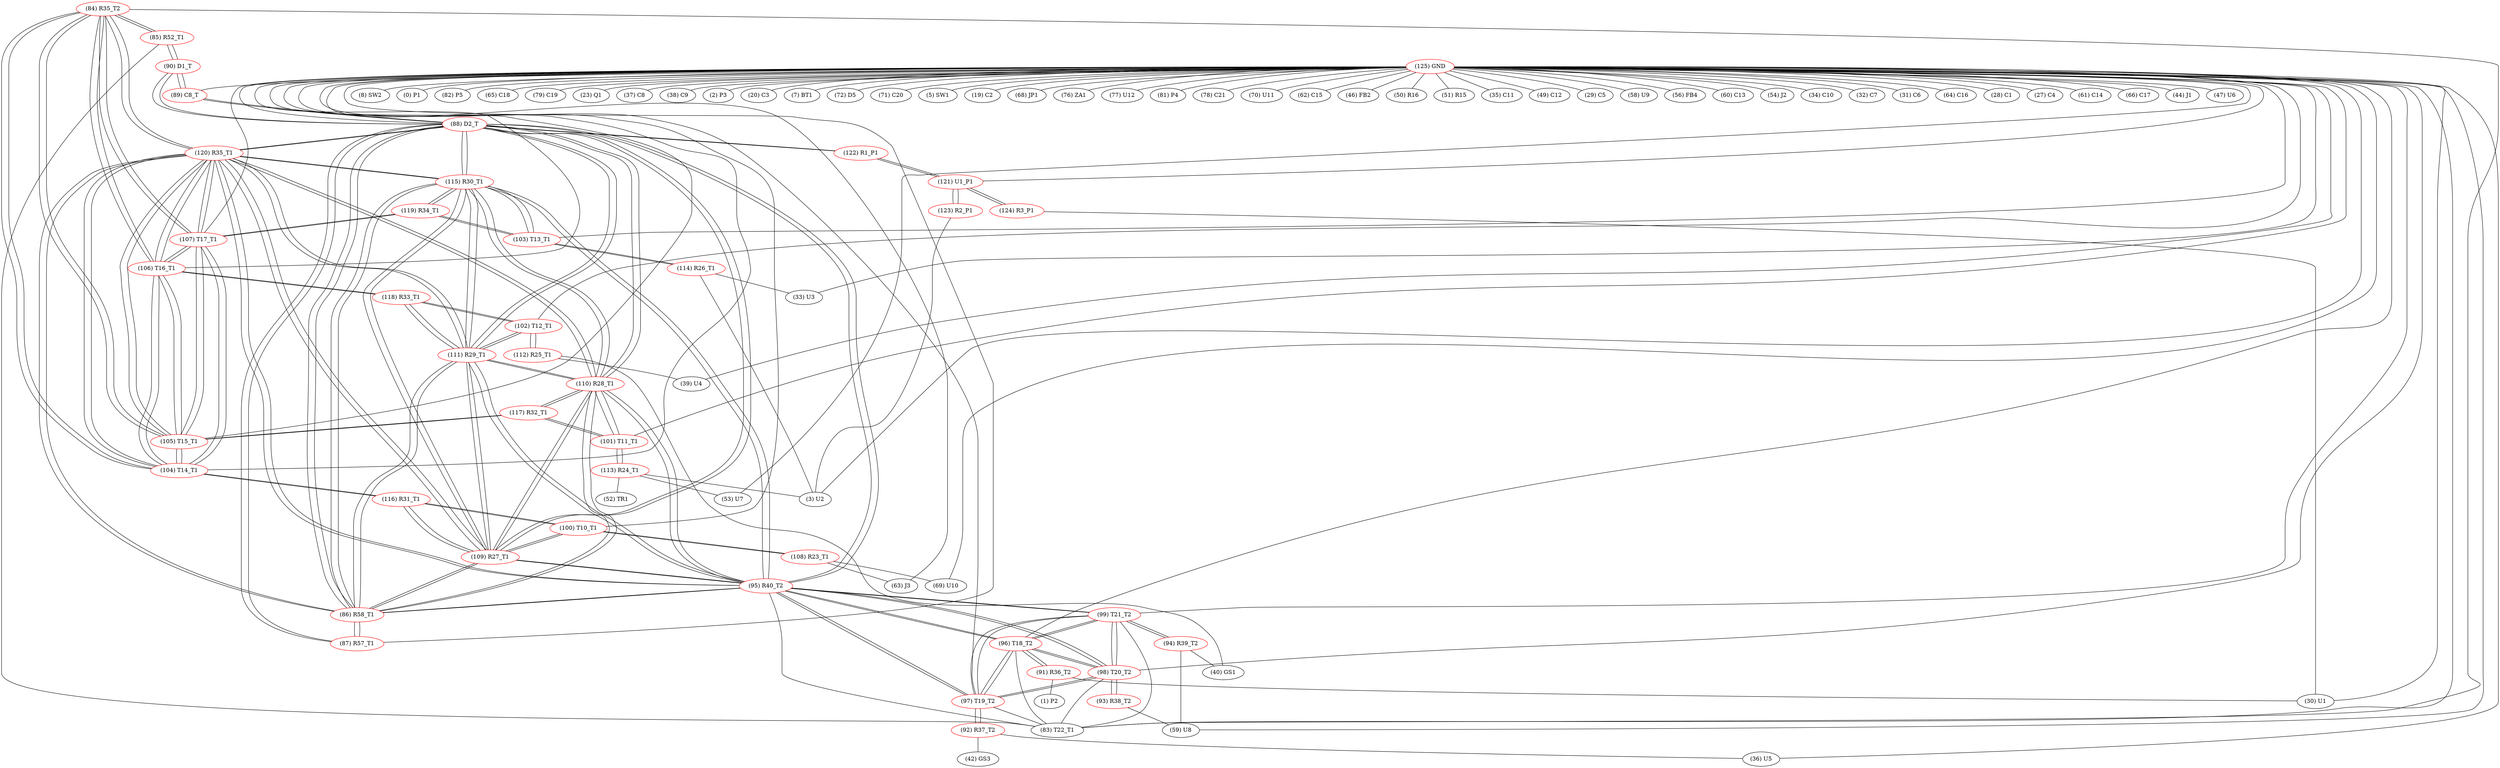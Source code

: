 graph {
	84 [label="(84) R35_T2" color=red]
	85 [label="(85) R52_T1"]
	83 [label="(83) T22_T1"]
	104 [label="(104) T14_T1"]
	105 [label="(105) T15_T1"]
	107 [label="(107) T17_T1"]
	106 [label="(106) T16_T1"]
	120 [label="(120) R35_T1"]
	85 [label="(85) R52_T1" color=red]
	90 [label="(90) D1_T"]
	84 [label="(84) R35_T2"]
	83 [label="(83) T22_T1"]
	86 [label="(86) R58_T1" color=red]
	88 [label="(88) D2_T"]
	95 [label="(95) R40_T2"]
	109 [label="(109) R27_T1"]
	110 [label="(110) R28_T1"]
	111 [label="(111) R29_T1"]
	115 [label="(115) R30_T1"]
	120 [label="(120) R35_T1"]
	87 [label="(87) R57_T1"]
	87 [label="(87) R57_T1" color=red]
	88 [label="(88) D2_T"]
	86 [label="(86) R58_T1"]
	88 [label="(88) D2_T" color=red]
	86 [label="(86) R58_T1"]
	95 [label="(95) R40_T2"]
	109 [label="(109) R27_T1"]
	110 [label="(110) R28_T1"]
	111 [label="(111) R29_T1"]
	115 [label="(115) R30_T1"]
	120 [label="(120) R35_T1"]
	90 [label="(90) D1_T"]
	89 [label="(89) C8_T"]
	87 [label="(87) R57_T1"]
	122 [label="(122) R1_P1"]
	89 [label="(89) C8_T" color=red]
	90 [label="(90) D1_T"]
	88 [label="(88) D2_T"]
	90 [label="(90) D1_T" color=red]
	88 [label="(88) D2_T"]
	89 [label="(89) C8_T"]
	85 [label="(85) R52_T1"]
	91 [label="(91) R36_T2" color=red]
	30 [label="(30) U1"]
	1 [label="(1) P2"]
	96 [label="(96) T18_T2"]
	92 [label="(92) R37_T2" color=red]
	36 [label="(36) U5"]
	42 [label="(42) GS3"]
	97 [label="(97) T19_T2"]
	93 [label="(93) R38_T2" color=red]
	59 [label="(59) U8"]
	98 [label="(98) T20_T2"]
	94 [label="(94) R39_T2" color=red]
	59 [label="(59) U8"]
	40 [label="(40) GS1"]
	99 [label="(99) T21_T2"]
	95 [label="(95) R40_T2" color=red]
	88 [label="(88) D2_T"]
	86 [label="(86) R58_T1"]
	109 [label="(109) R27_T1"]
	110 [label="(110) R28_T1"]
	111 [label="(111) R29_T1"]
	115 [label="(115) R30_T1"]
	120 [label="(120) R35_T1"]
	98 [label="(98) T20_T2"]
	99 [label="(99) T21_T2"]
	97 [label="(97) T19_T2"]
	83 [label="(83) T22_T1"]
	96 [label="(96) T18_T2"]
	96 [label="(96) T18_T2" color=red]
	98 [label="(98) T20_T2"]
	99 [label="(99) T21_T2"]
	97 [label="(97) T19_T2"]
	95 [label="(95) R40_T2"]
	83 [label="(83) T22_T1"]
	91 [label="(91) R36_T2"]
	97 [label="(97) T19_T2" color=red]
	98 [label="(98) T20_T2"]
	99 [label="(99) T21_T2"]
	95 [label="(95) R40_T2"]
	83 [label="(83) T22_T1"]
	96 [label="(96) T18_T2"]
	92 [label="(92) R37_T2"]
	98 [label="(98) T20_T2" color=red]
	99 [label="(99) T21_T2"]
	97 [label="(97) T19_T2"]
	95 [label="(95) R40_T2"]
	83 [label="(83) T22_T1"]
	96 [label="(96) T18_T2"]
	93 [label="(93) R38_T2"]
	99 [label="(99) T21_T2" color=red]
	98 [label="(98) T20_T2"]
	97 [label="(97) T19_T2"]
	95 [label="(95) R40_T2"]
	83 [label="(83) T22_T1"]
	96 [label="(96) T18_T2"]
	94 [label="(94) R39_T2"]
	100 [label="(100) T10_T1" color=red]
	108 [label="(108) R23_T1"]
	116 [label="(116) R31_T1"]
	109 [label="(109) R27_T1"]
	101 [label="(101) T11_T1" color=red]
	113 [label="(113) R24_T1"]
	117 [label="(117) R32_T1"]
	110 [label="(110) R28_T1"]
	102 [label="(102) T12_T1" color=red]
	118 [label="(118) R33_T1"]
	111 [label="(111) R29_T1"]
	112 [label="(112) R25_T1"]
	103 [label="(103) T13_T1" color=red]
	119 [label="(119) R34_T1"]
	115 [label="(115) R30_T1"]
	114 [label="(114) R26_T1"]
	104 [label="(104) T14_T1" color=red]
	105 [label="(105) T15_T1"]
	107 [label="(107) T17_T1"]
	106 [label="(106) T16_T1"]
	120 [label="(120) R35_T1"]
	84 [label="(84) R35_T2"]
	116 [label="(116) R31_T1"]
	105 [label="(105) T15_T1" color=red]
	104 [label="(104) T14_T1"]
	107 [label="(107) T17_T1"]
	106 [label="(106) T16_T1"]
	120 [label="(120) R35_T1"]
	84 [label="(84) R35_T2"]
	117 [label="(117) R32_T1"]
	106 [label="(106) T16_T1" color=red]
	104 [label="(104) T14_T1"]
	105 [label="(105) T15_T1"]
	107 [label="(107) T17_T1"]
	120 [label="(120) R35_T1"]
	84 [label="(84) R35_T2"]
	118 [label="(118) R33_T1"]
	107 [label="(107) T17_T1" color=red]
	104 [label="(104) T14_T1"]
	105 [label="(105) T15_T1"]
	106 [label="(106) T16_T1"]
	120 [label="(120) R35_T1"]
	84 [label="(84) R35_T2"]
	119 [label="(119) R34_T1"]
	108 [label="(108) R23_T1" color=red]
	63 [label="(63) J3"]
	69 [label="(69) U10"]
	100 [label="(100) T10_T1"]
	109 [label="(109) R27_T1" color=red]
	88 [label="(88) D2_T"]
	86 [label="(86) R58_T1"]
	95 [label="(95) R40_T2"]
	110 [label="(110) R28_T1"]
	111 [label="(111) R29_T1"]
	115 [label="(115) R30_T1"]
	120 [label="(120) R35_T1"]
	116 [label="(116) R31_T1"]
	100 [label="(100) T10_T1"]
	110 [label="(110) R28_T1" color=red]
	88 [label="(88) D2_T"]
	86 [label="(86) R58_T1"]
	95 [label="(95) R40_T2"]
	109 [label="(109) R27_T1"]
	111 [label="(111) R29_T1"]
	115 [label="(115) R30_T1"]
	120 [label="(120) R35_T1"]
	117 [label="(117) R32_T1"]
	101 [label="(101) T11_T1"]
	111 [label="(111) R29_T1" color=red]
	88 [label="(88) D2_T"]
	86 [label="(86) R58_T1"]
	95 [label="(95) R40_T2"]
	109 [label="(109) R27_T1"]
	110 [label="(110) R28_T1"]
	115 [label="(115) R30_T1"]
	120 [label="(120) R35_T1"]
	118 [label="(118) R33_T1"]
	102 [label="(102) T12_T1"]
	112 [label="(112) R25_T1" color=red]
	40 [label="(40) GS1"]
	39 [label="(39) U4"]
	102 [label="(102) T12_T1"]
	113 [label="(113) R24_T1" color=red]
	52 [label="(52) TR1"]
	3 [label="(3) U2"]
	53 [label="(53) U7"]
	101 [label="(101) T11_T1"]
	114 [label="(114) R26_T1" color=red]
	33 [label="(33) U3"]
	3 [label="(3) U2"]
	103 [label="(103) T13_T1"]
	115 [label="(115) R30_T1" color=red]
	88 [label="(88) D2_T"]
	86 [label="(86) R58_T1"]
	95 [label="(95) R40_T2"]
	109 [label="(109) R27_T1"]
	110 [label="(110) R28_T1"]
	111 [label="(111) R29_T1"]
	120 [label="(120) R35_T1"]
	103 [label="(103) T13_T1"]
	119 [label="(119) R34_T1"]
	116 [label="(116) R31_T1" color=red]
	109 [label="(109) R27_T1"]
	100 [label="(100) T10_T1"]
	104 [label="(104) T14_T1"]
	117 [label="(117) R32_T1" color=red]
	105 [label="(105) T15_T1"]
	101 [label="(101) T11_T1"]
	110 [label="(110) R28_T1"]
	118 [label="(118) R33_T1" color=red]
	106 [label="(106) T16_T1"]
	111 [label="(111) R29_T1"]
	102 [label="(102) T12_T1"]
	119 [label="(119) R34_T1" color=red]
	107 [label="(107) T17_T1"]
	103 [label="(103) T13_T1"]
	115 [label="(115) R30_T1"]
	120 [label="(120) R35_T1" color=red]
	88 [label="(88) D2_T"]
	86 [label="(86) R58_T1"]
	95 [label="(95) R40_T2"]
	109 [label="(109) R27_T1"]
	110 [label="(110) R28_T1"]
	111 [label="(111) R29_T1"]
	115 [label="(115) R30_T1"]
	104 [label="(104) T14_T1"]
	105 [label="(105) T15_T1"]
	107 [label="(107) T17_T1"]
	106 [label="(106) T16_T1"]
	84 [label="(84) R35_T2"]
	121 [label="(121) U1_P1" color=red]
	124 [label="(124) R3_P1"]
	123 [label="(123) R2_P1"]
	122 [label="(122) R1_P1"]
	122 [label="(122) R1_P1" color=red]
	88 [label="(88) D2_T"]
	121 [label="(121) U1_P1"]
	123 [label="(123) R2_P1" color=red]
	3 [label="(3) U2"]
	121 [label="(121) U1_P1"]
	124 [label="(124) R3_P1" color=red]
	30 [label="(30) U1"]
	121 [label="(121) U1_P1"]
	125 [label="(125) GND" color=red]
	63 [label="(63) J3"]
	8 [label="(8) SW2"]
	0 [label="(0) P1"]
	82 [label="(82) P5"]
	65 [label="(65) C18"]
	53 [label="(53) U7"]
	39 [label="(39) U4"]
	79 [label="(79) C19"]
	23 [label="(23) Q1"]
	37 [label="(37) C8"]
	38 [label="(38) C9"]
	69 [label="(69) U10"]
	36 [label="(36) U5"]
	2 [label="(2) P3"]
	3 [label="(3) U2"]
	20 [label="(20) C3"]
	7 [label="(7) BT1"]
	72 [label="(72) D5"]
	71 [label="(71) C20"]
	5 [label="(5) SW1"]
	19 [label="(19) C2"]
	68 [label="(68) JP1"]
	76 [label="(76) ZA1"]
	77 [label="(77) U12"]
	81 [label="(81) P4"]
	78 [label="(78) C21"]
	70 [label="(70) U11"]
	59 [label="(59) U8"]
	62 [label="(62) C15"]
	46 [label="(46) FB2"]
	50 [label="(50) R16"]
	51 [label="(51) R15"]
	33 [label="(33) U3"]
	35 [label="(35) C11"]
	49 [label="(49) C12"]
	29 [label="(29) C5"]
	58 [label="(58) U9"]
	56 [label="(56) FB4"]
	60 [label="(60) C13"]
	54 [label="(54) J2"]
	34 [label="(34) C10"]
	32 [label="(32) C7"]
	31 [label="(31) C6"]
	64 [label="(64) C16"]
	30 [label="(30) U1"]
	28 [label="(28) C1"]
	27 [label="(27) C4"]
	61 [label="(61) C14"]
	66 [label="(66) C17"]
	44 [label="(44) J1"]
	47 [label="(47) U6"]
	100 [label="(100) T10_T1"]
	101 [label="(101) T11_T1"]
	102 [label="(102) T12_T1"]
	103 [label="(103) T13_T1"]
	98 [label="(98) T20_T2"]
	104 [label="(104) T14_T1"]
	105 [label="(105) T15_T1"]
	96 [label="(96) T18_T2"]
	99 [label="(99) T21_T2"]
	97 [label="(97) T19_T2"]
	89 [label="(89) C8_T"]
	106 [label="(106) T16_T1"]
	107 [label="(107) T17_T1"]
	88 [label="(88) D2_T"]
	83 [label="(83) T22_T1"]
	87 [label="(87) R57_T1"]
	121 [label="(121) U1_P1"]
	84 -- 85
	84 -- 83
	84 -- 104
	84 -- 105
	84 -- 107
	84 -- 106
	84 -- 120
	85 -- 90
	85 -- 84
	85 -- 83
	86 -- 88
	86 -- 95
	86 -- 109
	86 -- 110
	86 -- 111
	86 -- 115
	86 -- 120
	86 -- 87
	87 -- 88
	87 -- 86
	88 -- 86
	88 -- 95
	88 -- 109
	88 -- 110
	88 -- 111
	88 -- 115
	88 -- 120
	88 -- 90
	88 -- 89
	88 -- 87
	88 -- 122
	89 -- 90
	89 -- 88
	90 -- 88
	90 -- 89
	90 -- 85
	91 -- 30
	91 -- 1
	91 -- 96
	92 -- 36
	92 -- 42
	92 -- 97
	93 -- 59
	93 -- 98
	94 -- 59
	94 -- 40
	94 -- 99
	95 -- 88
	95 -- 86
	95 -- 109
	95 -- 110
	95 -- 111
	95 -- 115
	95 -- 120
	95 -- 98
	95 -- 99
	95 -- 97
	95 -- 83
	95 -- 96
	96 -- 98
	96 -- 99
	96 -- 97
	96 -- 95
	96 -- 83
	96 -- 91
	97 -- 98
	97 -- 99
	97 -- 95
	97 -- 83
	97 -- 96
	97 -- 92
	98 -- 99
	98 -- 97
	98 -- 95
	98 -- 83
	98 -- 96
	98 -- 93
	99 -- 98
	99 -- 97
	99 -- 95
	99 -- 83
	99 -- 96
	99 -- 94
	100 -- 108
	100 -- 116
	100 -- 109
	101 -- 113
	101 -- 117
	101 -- 110
	102 -- 118
	102 -- 111
	102 -- 112
	103 -- 119
	103 -- 115
	103 -- 114
	104 -- 105
	104 -- 107
	104 -- 106
	104 -- 120
	104 -- 84
	104 -- 116
	105 -- 104
	105 -- 107
	105 -- 106
	105 -- 120
	105 -- 84
	105 -- 117
	106 -- 104
	106 -- 105
	106 -- 107
	106 -- 120
	106 -- 84
	106 -- 118
	107 -- 104
	107 -- 105
	107 -- 106
	107 -- 120
	107 -- 84
	107 -- 119
	108 -- 63
	108 -- 69
	108 -- 100
	109 -- 88
	109 -- 86
	109 -- 95
	109 -- 110
	109 -- 111
	109 -- 115
	109 -- 120
	109 -- 116
	109 -- 100
	110 -- 88
	110 -- 86
	110 -- 95
	110 -- 109
	110 -- 111
	110 -- 115
	110 -- 120
	110 -- 117
	110 -- 101
	111 -- 88
	111 -- 86
	111 -- 95
	111 -- 109
	111 -- 110
	111 -- 115
	111 -- 120
	111 -- 118
	111 -- 102
	112 -- 40
	112 -- 39
	112 -- 102
	113 -- 52
	113 -- 3
	113 -- 53
	113 -- 101
	114 -- 33
	114 -- 3
	114 -- 103
	115 -- 88
	115 -- 86
	115 -- 95
	115 -- 109
	115 -- 110
	115 -- 111
	115 -- 120
	115 -- 103
	115 -- 119
	116 -- 109
	116 -- 100
	116 -- 104
	117 -- 105
	117 -- 101
	117 -- 110
	118 -- 106
	118 -- 111
	118 -- 102
	119 -- 107
	119 -- 103
	119 -- 115
	120 -- 88
	120 -- 86
	120 -- 95
	120 -- 109
	120 -- 110
	120 -- 111
	120 -- 115
	120 -- 104
	120 -- 105
	120 -- 107
	120 -- 106
	120 -- 84
	121 -- 124
	121 -- 123
	121 -- 122
	122 -- 88
	122 -- 121
	123 -- 3
	123 -- 121
	124 -- 30
	124 -- 121
	125 -- 63
	125 -- 8
	125 -- 0
	125 -- 82
	125 -- 65
	125 -- 53
	125 -- 39
	125 -- 79
	125 -- 23
	125 -- 37
	125 -- 38
	125 -- 69
	125 -- 36
	125 -- 2
	125 -- 3
	125 -- 20
	125 -- 7
	125 -- 72
	125 -- 71
	125 -- 5
	125 -- 19
	125 -- 68
	125 -- 76
	125 -- 77
	125 -- 81
	125 -- 78
	125 -- 70
	125 -- 59
	125 -- 62
	125 -- 46
	125 -- 50
	125 -- 51
	125 -- 33
	125 -- 35
	125 -- 49
	125 -- 29
	125 -- 58
	125 -- 56
	125 -- 60
	125 -- 54
	125 -- 34
	125 -- 32
	125 -- 31
	125 -- 64
	125 -- 30
	125 -- 28
	125 -- 27
	125 -- 61
	125 -- 66
	125 -- 44
	125 -- 47
	125 -- 100
	125 -- 101
	125 -- 102
	125 -- 103
	125 -- 98
	125 -- 104
	125 -- 105
	125 -- 96
	125 -- 99
	125 -- 97
	125 -- 89
	125 -- 106
	125 -- 107
	125 -- 88
	125 -- 83
	125 -- 87
	125 -- 121
}